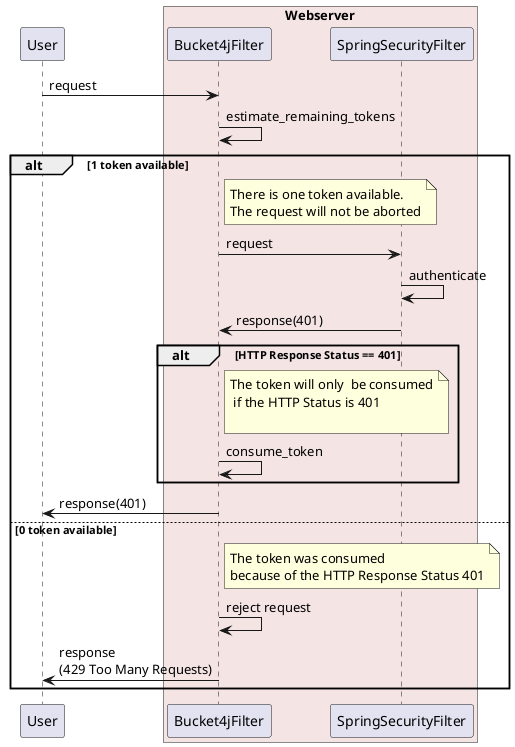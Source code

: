 @startuml

User -> Bucket4jFilter: request

box "Webserver" #f5e4e4

    Bucket4jFilter -> Bucket4jFilter : estimate_remaining_tokens
    participant Bucket4jFilter
    participant SpringSecurityFilter
    alt 1 token available

        note right of Bucket4jFilter: There is one token available. \nThe request will not be aborted
        Bucket4jFilter -> SpringSecurityFilter : request
        SpringSecurityFilter -> SpringSecurityFilter : authenticate
        SpringSecurityFilter -> Bucket4jFilter : response(401)
        alt HTTP Response Status == 401
            note right of Bucket4jFilter: The token will only  be consumed\n if the HTTP Status is 401\n
            Bucket4jFilter -> Bucket4jFilter : consume_token
        end
        Bucket4jFilter -> User : response(401)

    else 0 token available
        note right of Bucket4jFilter: The token was consumed \nbecause of the HTTP Response Status 401
        Bucket4jFilter -> Bucket4jFilter : reject request
        Bucket4jFilter -> User : response\n(429 Too Many Requests)
    end





end box


@enduml
